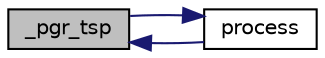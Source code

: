 digraph "_pgr_tsp"
{
  edge [fontname="Helvetica",fontsize="10",labelfontname="Helvetica",labelfontsize="10"];
  node [fontname="Helvetica",fontsize="10",shape=record];
  rankdir="LR";
  Node46 [label="_pgr_tsp",height=0.2,width=0.4,color="black", fillcolor="grey75", style="filled", fontcolor="black"];
  Node46 -> Node47 [dir="back",color="midnightblue",fontsize="10",style="solid",fontname="Helvetica"];
  Node47 [label="process",height=0.2,width=0.4,color="black", fillcolor="white", style="filled",URL="$TSP_8c.html#ae4db2dfa7618e51d731b9c714b611258"];
  Node47 -> Node46 [dir="back",color="midnightblue",fontsize="10",style="solid",fontname="Helvetica"];
}
